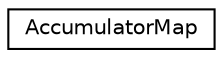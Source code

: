 digraph "Graphical Class Hierarchy"
{
 // LATEX_PDF_SIZE
  edge [fontname="Helvetica",fontsize="10",labelfontname="Helvetica",labelfontsize="10"];
  node [fontname="Helvetica",fontsize="10",shape=record];
  rankdir="LR";
  Node0 [label="AccumulatorMap",height=0.2,width=0.4,color="black", fillcolor="white", style="filled",URL="$class_accumulator_map.html",tooltip=" "];
}
